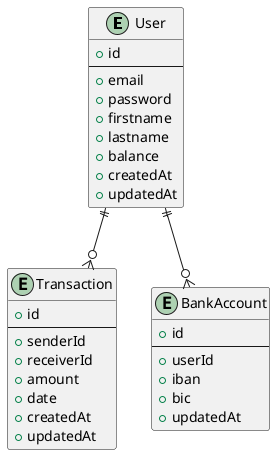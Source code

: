 @startuml "Database design"

entity "User" {
  + id
  --
  + email
  + password
  + firstname
  + lastname
  + balance
  + createdAt
  + updatedAt
}

entity "Transaction" {
  + id
  --
  + senderId
  + receiverId
  + amount
  + date
  + createdAt
  + updatedAt
}

entity "BankAccount" {
    + id
    --
    + userId
    + iban
    + bic
    + updatedAt
}

User ||--o{ Transaction
User ||--o{ BankAccount

@enduml